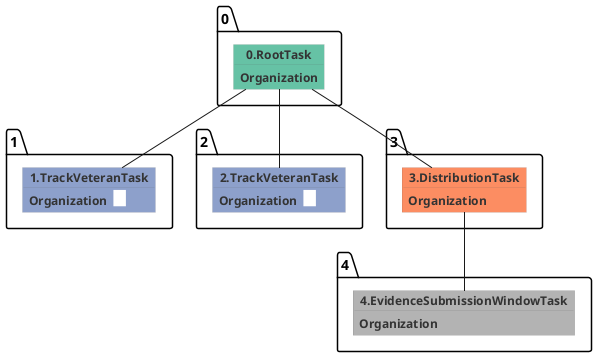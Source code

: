 @startuml
skinparam {
  ObjectBorderColor #555
  ObjectBorderThickness 0
  ObjectFontStyle bold
  ObjectFontSize 14
  ObjectAttributeFontColor #333
  ObjectAttributeFontSize 12
}
  object 0.RootTask #66c2a5 {
Organization
}
  object 1.TrackVeteranTask #8da0cb {
Organization  <back:white>    </back>
}
  object 2.TrackVeteranTask #8da0cb {
Organization  <back:white>    </back>
}
  object 3.DistributionTask #fc8d62 {
Organization
}
  object 4.EvidenceSubmissionWindowTask #b3b3b3 {
Organization
}
0.RootTask -- 1.TrackVeteranTask
0.RootTask -- 2.TrackVeteranTask
0.RootTask -- 3.DistributionTask
3.DistributionTask -- 4.EvidenceSubmissionWindowTask
@enduml
